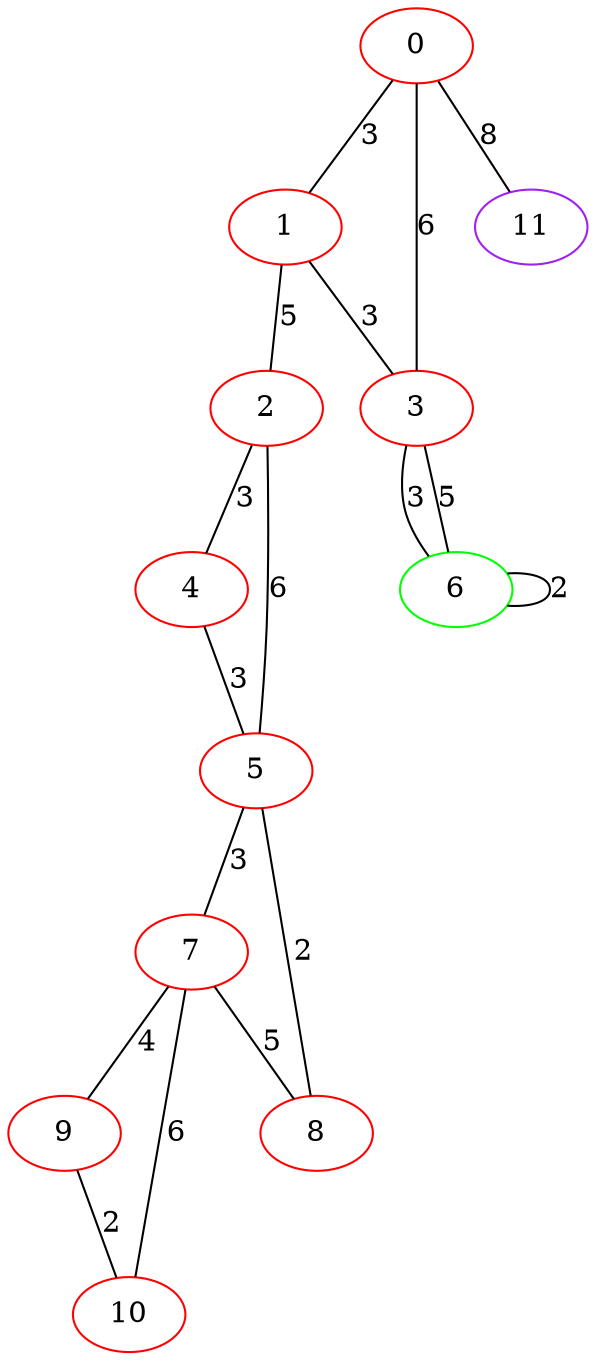 graph "" {
0 [color=red, weight=1];
1 [color=red, weight=1];
2 [color=red, weight=1];
3 [color=red, weight=1];
4 [color=red, weight=1];
5 [color=red, weight=1];
6 [color=green, weight=2];
7 [color=red, weight=1];
8 [color=red, weight=1];
9 [color=red, weight=1];
10 [color=red, weight=1];
11 [color=purple, weight=4];
0 -- 11  [key=0, label=8];
0 -- 1  [key=0, label=3];
0 -- 3  [key=0, label=6];
1 -- 2  [key=0, label=5];
1 -- 3  [key=0, label=3];
2 -- 4  [key=0, label=3];
2 -- 5  [key=0, label=6];
3 -- 6  [key=0, label=3];
3 -- 6  [key=1, label=5];
4 -- 5  [key=0, label=3];
5 -- 8  [key=0, label=2];
5 -- 7  [key=0, label=3];
6 -- 6  [key=0, label=2];
7 -- 8  [key=0, label=5];
7 -- 9  [key=0, label=4];
7 -- 10  [key=0, label=6];
9 -- 10  [key=0, label=2];
}
